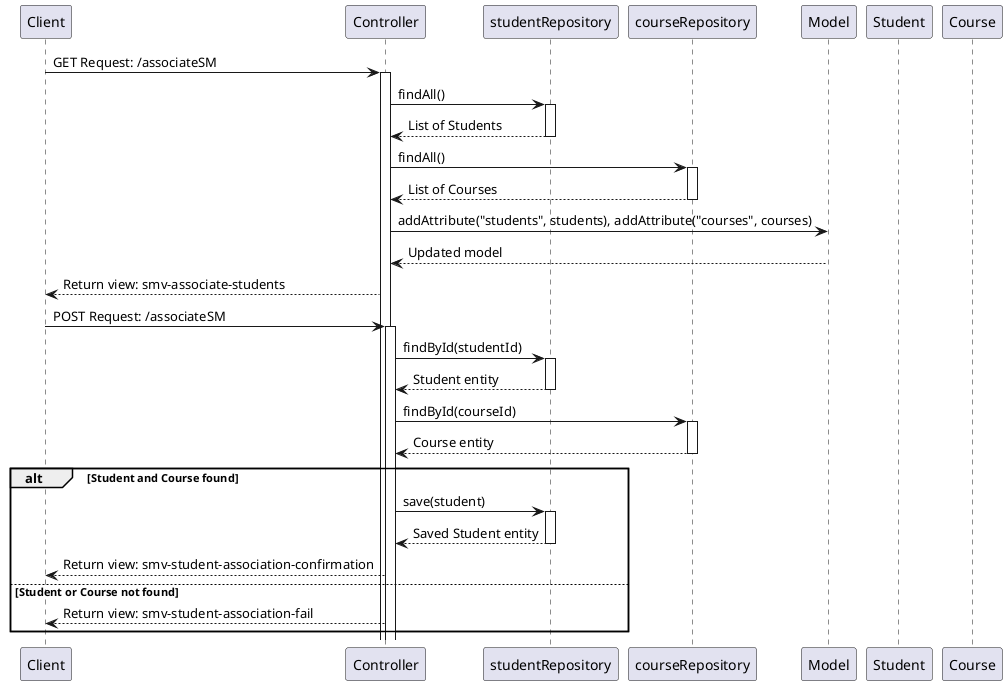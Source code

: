 @startuml
participant Client
participant Controller
participant studentRepository
participant courseRepository
participant Model
participant Student
participant Course

Client -> Controller: GET Request: /associateSM
activate Controller
Controller -> studentRepository: findAll()
activate studentRepository
studentRepository --> Controller: List of Students
deactivate studentRepository
Controller -> courseRepository: findAll()
activate courseRepository
courseRepository --> Controller: List of Courses
deactivate courseRepository
Controller -> Model: addAttribute("students", students), addAttribute("courses", courses)
Model --> Controller: Updated model
Controller --> Client: Return view: smv-associate-students
Client -> Controller: POST Request: /associateSM
activate Controller
Controller -> studentRepository: findById(studentId)
activate studentRepository
studentRepository --> Controller: Student entity
deactivate studentRepository
Controller -> courseRepository: findById(courseId)
activate courseRepository
courseRepository --> Controller: Course entity
deactivate courseRepository
alt Student and Course found
    Controller -> studentRepository: save(student)
    activate studentRepository
    studentRepository --> Controller: Saved Student entity
    deactivate studentRepository
    Controller --> Client: Return view: smv-student-association-confirmation
else Student or Course not found
    Controller --> Client: Return view: smv-student-association-fail
end
@enduml
